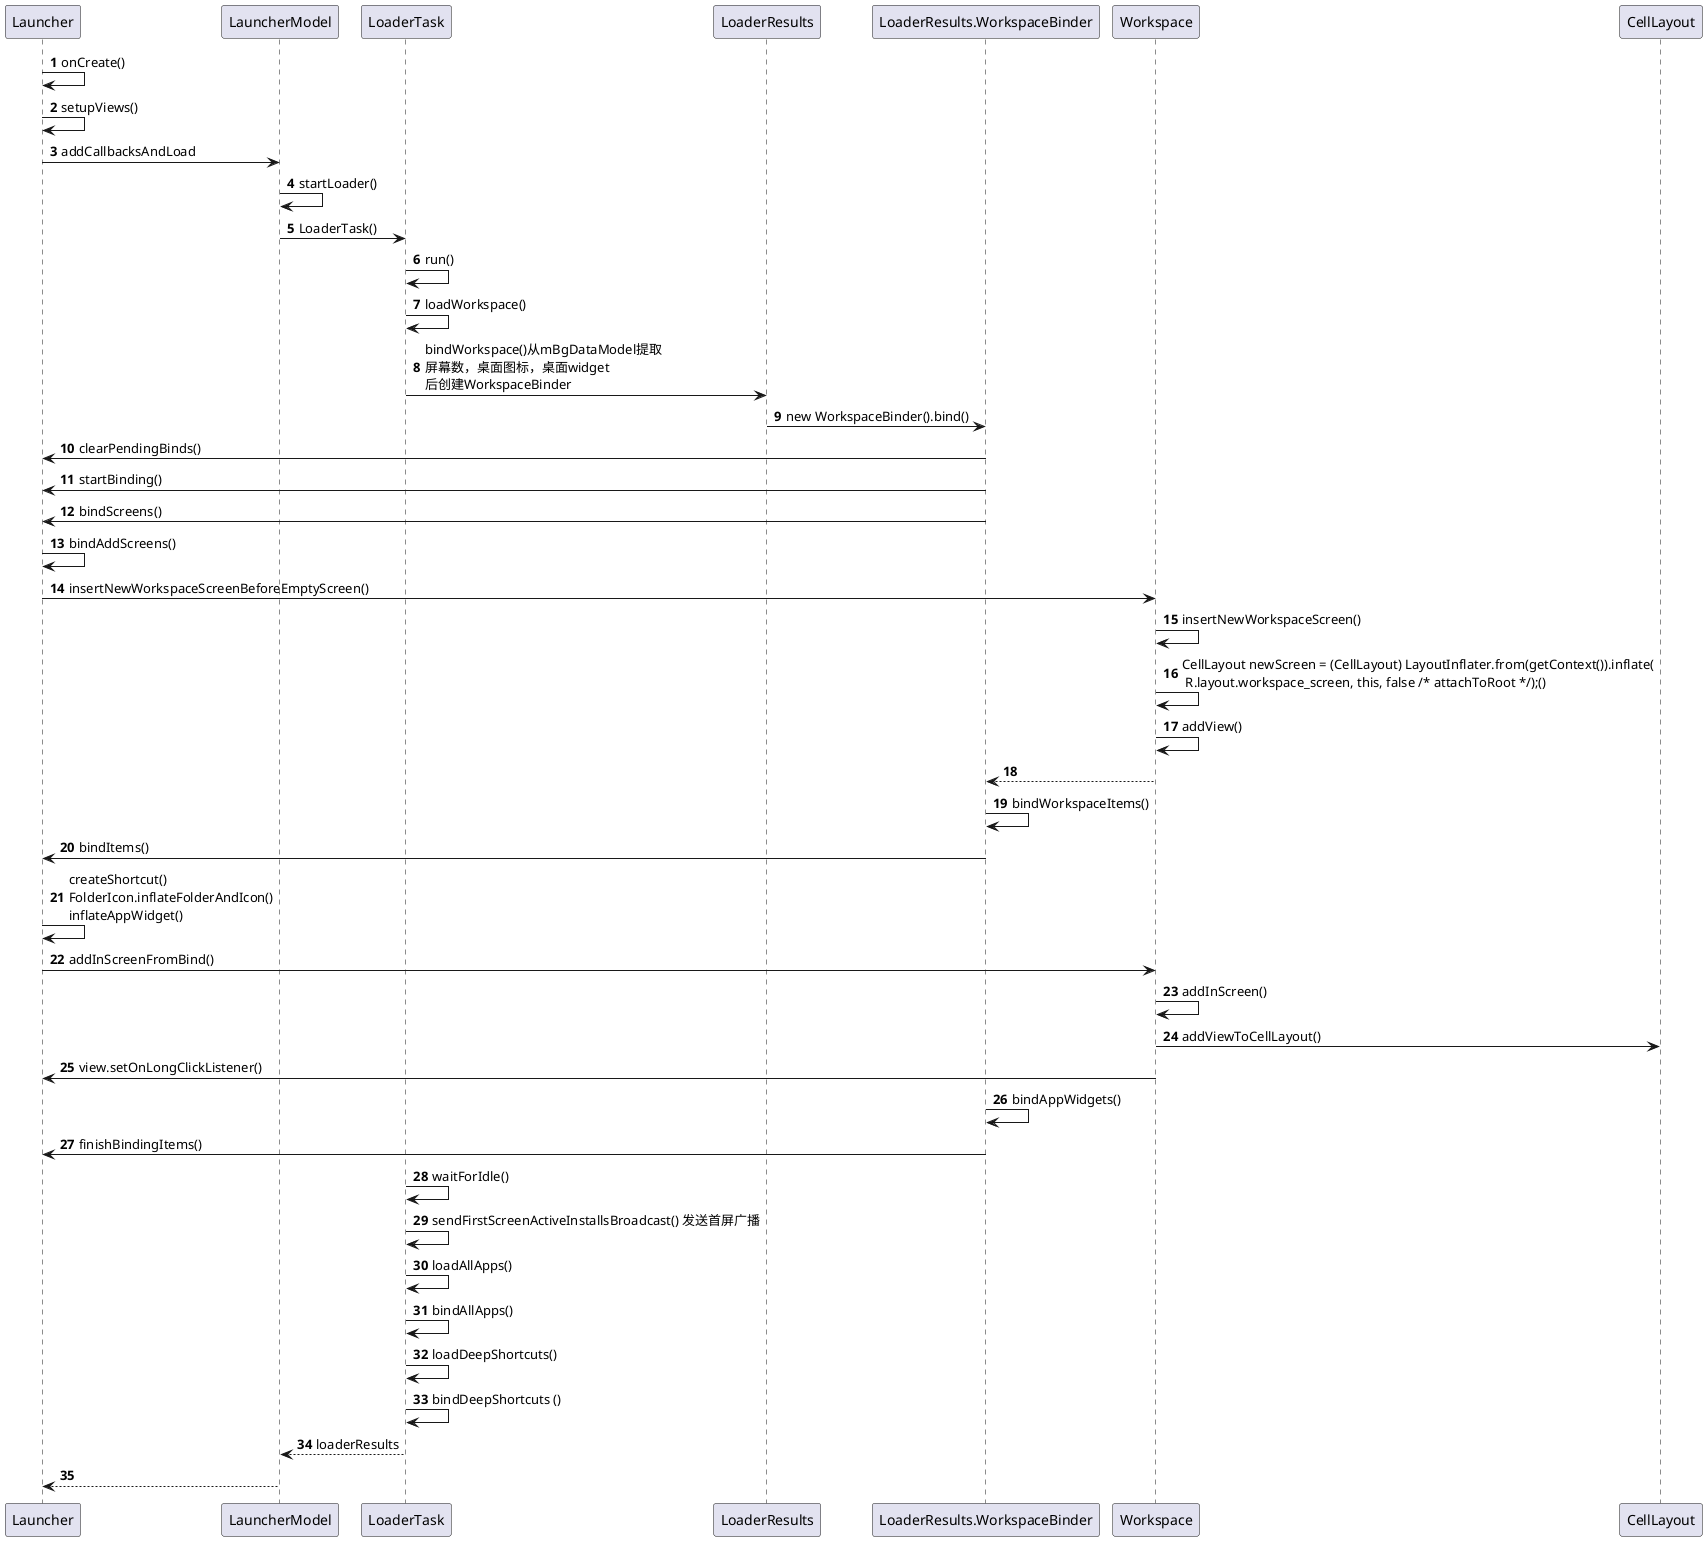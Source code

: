 @startuml
'https://plantuml.com/sequence-diagram

autonumber
Launcher -> Launcher: onCreate()
Launcher -> Launcher: setupViews()
Launcher -> LauncherModel: addCallbacksAndLoad
LauncherModel -> LauncherModel: startLoader()
LauncherModel -> LoaderTask: LoaderTask()
LoaderTask -> LoaderTask: run()


LoaderTask -> LoaderTask: loadWorkspace()
'LoaderTask -> LauncherSettings.Settings: call()
'LauncherSettings.Settings -> LauncherProvider: call()
'
'LauncherProvider -> LauncherProvider: createDbIfNotExists()数据库加载(call先调用也许)
'LauncherProvider -> DatabaseHelper: createDatabaseHelper()
'DatabaseHelper -> DatabaseHelper: onCreate()
'DatabaseHelper -> DatabaseHelper: addFavoritesTable()
'DatabaseHelper -> Favorites: addTableToDb()
'Favorites --> DatabaseHelper
'DatabaseHelper -> DatabaseHelper: onEmptyDbCreated()
'DatabaseHelper -> SharedPreferences: EMPTY_DATABASE_CREATED
'
'LauncherProvider -> LauncherProvider: loadDefaultFavoritesIfNecessary()
'LauncherProvider -> LauncherProvider: createWorkspaceLoaderFromAppRestriction()
'LauncherProvider -> LauncherProvider.DatabaseHelper: createEmptyDB()
'LauncherProvider -> LauncherProvider.DatabaseHelper: loadFavorites()
'LauncherProvider -> LauncherProvider: clearFlagEmptyDbCreated()
'
'LauncherProvider -> LoaderCursor: LoaderCursor()
'LauncherProvider -> LoaderCursor: markDeleted()(检查是否有效?无效删除)
'LauncherProvider -> LoaderCursor: checkAndAddItem()(快捷方式3/Folder/widgets)
'LauncherProvider -> IconCache: getTitlesAndIconsInBulk()
'LauncherProvider -> IconRequestInfo: loadWorkspaceIcon()(加载图标的地方)
'IconRequestInfo -> LauncherIcons: createIconBitmap()(加载图标的地方ShortcutIconResource/DB)
'IconRequestInfo -> WorkspaceItemInfo: WorkspaceItemInfo.bitmap = iconInfo(更新图标)
'LauncherProvider -> LoaderCursor: commitDeleted()
'LauncherProvider -> LoaderCursor: commitRestoredItems()

LoaderTask -> LoaderResults: bindWorkspace()从mBgDataModel提取\n屏幕数，桌面图标，桌面widget\n后创建WorkspaceBinder
LoaderResults -> LoaderResults.WorkspaceBinder:new WorkspaceBinder().bind()
LoaderResults.WorkspaceBinder -> Launcher:clearPendingBinds()
LoaderResults.WorkspaceBinder -> Launcher:startBinding()
LoaderResults.WorkspaceBinder -> Launcher:bindScreens()
Launcher -> Launcher:bindAddScreens()
Launcher -> Workspace:insertNewWorkspaceScreenBeforeEmptyScreen()
Workspace -> Workspace:insertNewWorkspaceScreen()
Workspace -> Workspace:CellLayout newScreen = (CellLayout) LayoutInflater.from(getContext()).inflate(\n R.layout.workspace_screen, this, false /* attachToRoot */);()
Workspace -> Workspace:addView()
Workspace --> LoaderResults.WorkspaceBinder
LoaderResults.WorkspaceBinder -> LoaderResults.WorkspaceBinder:bindWorkspaceItems()
LoaderResults.WorkspaceBinder -> Launcher:bindItems()
Launcher -> Launcher:createShortcut()\nFolderIcon.inflateFolderAndIcon()\ninflateAppWidget()
Launcher -> Workspace:addInScreenFromBind()
Workspace -> Workspace:addInScreen()
Workspace -> CellLayout:addViewToCellLayout()
Workspace -> Launcher:view.setOnLongClickListener()
LoaderResults.WorkspaceBinder -> LoaderResults.WorkspaceBinder:bindAppWidgets()
LoaderResults.WorkspaceBinder -> Launcher:finishBindingItems()


LoaderTask -> LoaderTask: waitForIdle()
LoaderTask -> LoaderTask: sendFirstScreenActiveInstallsBroadcast() 发送首屏广播
LoaderTask -> LoaderTask: loadAllApps()
LoaderTask -> LoaderTask: bindAllApps()
LoaderTask -> LoaderTask: loadDeepShortcuts()
LoaderTask -> LoaderTask: bindDeepShortcuts ()
LoaderTask --> LauncherModel: loaderResults
LauncherModel --> Launcher

@enduml